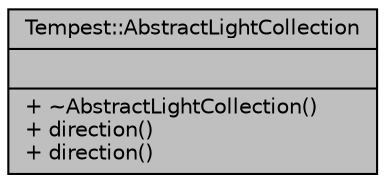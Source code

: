 digraph "Tempest::AbstractLightCollection"
{
  edge [fontname="Helvetica",fontsize="10",labelfontname="Helvetica",labelfontsize="10"];
  node [fontname="Helvetica",fontsize="10",shape=record];
  Node2 [label="{Tempest::AbstractLightCollection\n||+ ~AbstractLightCollection()\l+ direction()\l+ direction()\l}",height=0.2,width=0.4,color="black", fillcolor="grey75", style="filled", fontcolor="black"];
}
